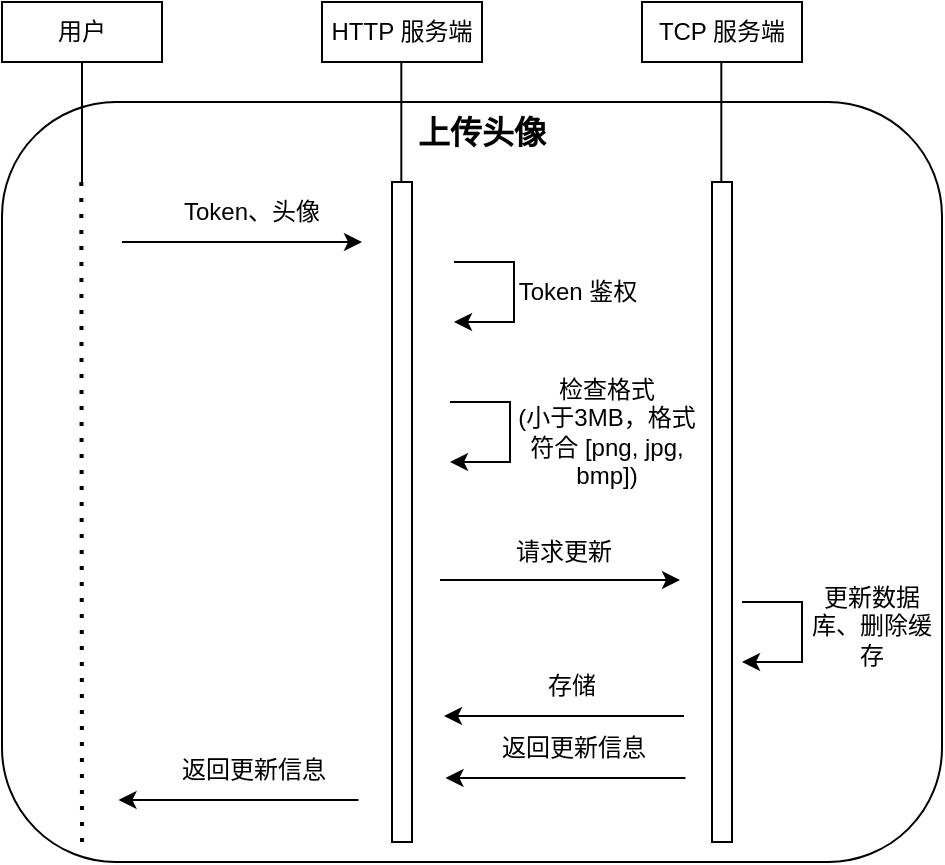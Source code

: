 <mxfile version="20.2.3" type="device"><diagram id="7XqjCQAVJKyodX7F_-_t" name="第 1 页"><mxGraphModel dx="1002" dy="660" grid="1" gridSize="10" guides="1" tooltips="1" connect="1" arrows="1" fold="1" page="1" pageScale="1" pageWidth="827" pageHeight="1169" math="0" shadow="0"><root><mxCell id="0"/><mxCell id="1" parent="0"/><mxCell id="Rl7atgu2kCCc9QGj5YTV-1" value="" style="rounded=1;whiteSpace=wrap;html=1;" parent="1" vertex="1"><mxGeometry x="190" y="200" width="470" height="380" as="geometry"/></mxCell><mxCell id="cC0eoxSxFfgibRKJ0NuW-64" value="" style="edgeStyle=elbowEdgeStyle;elbow=horizontal;endArrow=classic;html=1;rounded=0;strokeWidth=1;" parent="1" edge="1"><mxGeometry width="50" height="50" relative="1" as="geometry"><mxPoint x="560" y="450" as="sourcePoint"/><mxPoint x="560" y="480" as="targetPoint"/><Array as="points"><mxPoint x="590" y="470"/></Array></mxGeometry></mxCell><mxCell id="cC0eoxSxFfgibRKJ0NuW-65" value="更新数据库、删除缓存" style="text;html=1;strokeColor=none;fillColor=none;align=center;verticalAlign=middle;whiteSpace=wrap;rounded=0;" parent="1" vertex="1"><mxGeometry x="590" y="447" width="70" height="30" as="geometry"/></mxCell><mxCell id="cC0eoxSxFfgibRKJ0NuW-66" value="" style="endArrow=classic;html=1;rounded=0;strokeWidth=1;" parent="1" edge="1"><mxGeometry width="50" height="50" relative="1" as="geometry"><mxPoint x="409.0" y="439.0" as="sourcePoint"/><mxPoint x="529" y="439.0" as="targetPoint"/></mxGeometry></mxCell><mxCell id="cC0eoxSxFfgibRKJ0NuW-67" value="请求更新" style="text;html=1;strokeColor=none;fillColor=none;align=center;verticalAlign=middle;whiteSpace=wrap;rounded=0;dashed=1;" parent="1" vertex="1"><mxGeometry x="441" y="410" width="60" height="30" as="geometry"/></mxCell><mxCell id="cC0eoxSxFfgibRKJ0NuW-68" value="" style="edgeStyle=elbowEdgeStyle;elbow=horizontal;endArrow=classic;html=1;rounded=0;strokeWidth=1;" parent="1" edge="1"><mxGeometry width="50" height="50" relative="1" as="geometry"><mxPoint x="414" y="350" as="sourcePoint"/><mxPoint x="414" y="380.0" as="targetPoint"/><Array as="points"><mxPoint x="444" y="370"/></Array></mxGeometry></mxCell><mxCell id="cC0eoxSxFfgibRKJ0NuW-69" value="检查格式&lt;br&gt;(小于3MB，格式符合&amp;nbsp;[png, jpg, bmp])" style="text;html=1;strokeColor=none;fillColor=none;align=center;verticalAlign=middle;whiteSpace=wrap;rounded=0;" parent="1" vertex="1"><mxGeometry x="445" y="350" width="95" height="30" as="geometry"/></mxCell><mxCell id="cC0eoxSxFfgibRKJ0NuW-85" value="" style="endArrow=classic;html=1;rounded=0;strokeWidth=1;" parent="1" edge="1"><mxGeometry width="50" height="50" relative="1" as="geometry"><mxPoint x="531.75" y="538" as="sourcePoint"/><mxPoint x="411.75" y="538" as="targetPoint"/></mxGeometry></mxCell><mxCell id="cC0eoxSxFfgibRKJ0NuW-86" value="返回更新信息" style="text;html=1;strokeColor=none;fillColor=none;align=center;verticalAlign=middle;whiteSpace=wrap;rounded=0;dashed=1;" parent="1" vertex="1"><mxGeometry x="435.75" y="508" width="80" height="30" as="geometry"/></mxCell><mxCell id="cC0eoxSxFfgibRKJ0NuW-87" value="" style="endArrow=classic;html=1;rounded=0;strokeWidth=1;" parent="1" edge="1"><mxGeometry width="50" height="50" relative="1" as="geometry"><mxPoint x="368.25" y="549" as="sourcePoint"/><mxPoint x="248.25" y="549" as="targetPoint"/></mxGeometry></mxCell><mxCell id="cC0eoxSxFfgibRKJ0NuW-88" value="返回更新信息" style="text;html=1;strokeColor=none;fillColor=none;align=center;verticalAlign=middle;whiteSpace=wrap;rounded=0;dashed=1;" parent="1" vertex="1"><mxGeometry x="275.75" y="519" width="80" height="30" as="geometry"/></mxCell><mxCell id="cSP8_FjSUcxIQl4-STNy-3" value="" style="endArrow=classic;html=1;rounded=0;strokeWidth=1;" parent="1" edge="1"><mxGeometry width="50" height="50" relative="1" as="geometry"><mxPoint x="250" y="270" as="sourcePoint"/><mxPoint x="370" y="270" as="targetPoint"/></mxGeometry></mxCell><mxCell id="cSP8_FjSUcxIQl4-STNy-4" value="Token、头像" style="text;html=1;strokeColor=none;fillColor=none;align=center;verticalAlign=middle;whiteSpace=wrap;rounded=0;" parent="1" vertex="1"><mxGeometry x="270" y="240" width="90" height="30" as="geometry"/></mxCell><mxCell id="cSP8_FjSUcxIQl4-STNy-5" value="" style="edgeStyle=elbowEdgeStyle;elbow=horizontal;endArrow=classic;html=1;rounded=0;strokeWidth=1;" parent="1" edge="1"><mxGeometry width="50" height="50" relative="1" as="geometry"><mxPoint x="416" y="280" as="sourcePoint"/><mxPoint x="416" y="310" as="targetPoint"/><Array as="points"><mxPoint x="446" y="300"/></Array></mxGeometry></mxCell><mxCell id="cSP8_FjSUcxIQl4-STNy-6" value="Token 鉴权" style="text;html=1;strokeColor=none;fillColor=none;align=center;verticalAlign=middle;whiteSpace=wrap;rounded=0;" parent="1" vertex="1"><mxGeometry x="446" y="280" width="64" height="30" as="geometry"/></mxCell><mxCell id="cSP8_FjSUcxIQl4-STNy-9" value="" style="rounded=0;whiteSpace=wrap;html=1;" parent="1" vertex="1"><mxGeometry x="385" y="240" width="10" height="330" as="geometry"/></mxCell><mxCell id="cSP8_FjSUcxIQl4-STNy-10" value="" style="rounded=0;whiteSpace=wrap;html=1;" parent="1" vertex="1"><mxGeometry x="545" y="240" width="10" height="330" as="geometry"/></mxCell><mxCell id="cSP8_FjSUcxIQl4-STNy-11" value="" style="endArrow=none;dashed=1;html=1;dashPattern=1 3;strokeWidth=2;rounded=0;" parent="1" edge="1"><mxGeometry width="50" height="50" relative="1" as="geometry"><mxPoint x="230" y="570" as="sourcePoint"/><mxPoint x="229.66" y="240" as="targetPoint"/></mxGeometry></mxCell><mxCell id="cSP8_FjSUcxIQl4-STNy-12" value="&lt;font style=&quot;font-size: 16px;&quot;&gt;&lt;b&gt;上传头像&lt;/b&gt;&lt;/font&gt;" style="text;html=1;strokeColor=none;fillColor=none;align=center;verticalAlign=middle;whiteSpace=wrap;rounded=0;" parent="1" vertex="1"><mxGeometry x="305" y="200" width="250" height="30" as="geometry"/></mxCell><mxCell id="cSP8_FjSUcxIQl4-STNy-33" value="用户" style="rounded=0;whiteSpace=wrap;html=1;" parent="1" vertex="1"><mxGeometry x="190" y="150" width="80" height="30" as="geometry"/></mxCell><mxCell id="cSP8_FjSUcxIQl4-STNy-34" value="HTTP 服务端" style="rounded=0;whiteSpace=wrap;html=1;" parent="1" vertex="1"><mxGeometry x="350" y="150" width="80" height="30" as="geometry"/></mxCell><mxCell id="cSP8_FjSUcxIQl4-STNy-35" value="TCP 服务端" style="rounded=0;whiteSpace=wrap;html=1;" parent="1" vertex="1"><mxGeometry x="510" y="150" width="80" height="30" as="geometry"/></mxCell><mxCell id="cSP8_FjSUcxIQl4-STNy-36" value="" style="endArrow=none;html=1;rounded=0;fontSize=12;entryX=0.5;entryY=1;entryDx=0;entryDy=0;" parent="1" target="cSP8_FjSUcxIQl4-STNy-33" edge="1"><mxGeometry width="50" height="50" relative="1" as="geometry"><mxPoint x="230" y="240" as="sourcePoint"/><mxPoint x="470" y="280" as="targetPoint"/></mxGeometry></mxCell><mxCell id="cSP8_FjSUcxIQl4-STNy-37" value="" style="endArrow=none;html=1;rounded=0;fontSize=12;entryX=0.5;entryY=1;entryDx=0;entryDy=0;" parent="1" edge="1"><mxGeometry width="50" height="50" relative="1" as="geometry"><mxPoint x="389.66" y="240" as="sourcePoint"/><mxPoint x="389.66" y="180" as="targetPoint"/></mxGeometry></mxCell><mxCell id="cSP8_FjSUcxIQl4-STNy-38" value="" style="endArrow=none;html=1;rounded=0;fontSize=12;entryX=0.5;entryY=1;entryDx=0;entryDy=0;" parent="1" edge="1"><mxGeometry width="50" height="50" relative="1" as="geometry"><mxPoint x="549.66" y="240" as="sourcePoint"/><mxPoint x="549.66" y="180" as="targetPoint"/></mxGeometry></mxCell><mxCell id="MRDE_ag3UwLYDoqEcdfJ-4" value="" style="endArrow=classic;html=1;rounded=0;strokeWidth=1;" parent="1" edge="1"><mxGeometry width="50" height="50" relative="1" as="geometry"><mxPoint x="531" y="507" as="sourcePoint"/><mxPoint x="411" y="507" as="targetPoint"/></mxGeometry></mxCell><mxCell id="MRDE_ag3UwLYDoqEcdfJ-5" value="存储" style="text;html=1;strokeColor=none;fillColor=none;align=center;verticalAlign=middle;whiteSpace=wrap;rounded=0;dashed=1;" parent="1" vertex="1"><mxGeometry x="435" y="477" width="80" height="30" as="geometry"/></mxCell></root></mxGraphModel></diagram></mxfile>